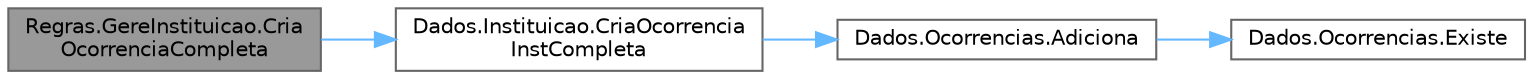 digraph "Regras.GereInstituicao.CriaOcorrenciaCompleta"
{
 // LATEX_PDF_SIZE
  bgcolor="transparent";
  edge [fontname=Helvetica,fontsize=10,labelfontname=Helvetica,labelfontsize=10];
  node [fontname=Helvetica,fontsize=10,shape=box,height=0.2,width=0.4];
  rankdir="LR";
  Node1 [id="Node000001",label="Regras.GereInstituicao.Cria\lOcorrenciaCompleta",height=0.2,width=0.4,color="gray40", fillcolor="grey60", style="filled", fontcolor="black",tooltip="Funcao que cria uma ocorrencia completa."];
  Node1 -> Node2 [id="edge1_Node000001_Node000002",color="steelblue1",style="solid",tooltip=" "];
  Node2 [id="Node000002",label="Dados.Instituicao.CriaOcorrencia\lInstCompleta",height=0.2,width=0.4,color="grey40", fillcolor="white", style="filled",URL="$class_dados_1_1_instituicao.html#a9d65237faf8d8c1e131f39094a852357",tooltip="Funcao que adiciona uma ocorrencia na lista de ocorrencias da instituicao."];
  Node2 -> Node3 [id="edge2_Node000002_Node000003",color="steelblue1",style="solid",tooltip=" "];
  Node3 [id="Node000003",label="Dados.Ocorrencias.Adiciona",height=0.2,width=0.4,color="grey40", fillcolor="white", style="filled",URL="$class_dados_1_1_ocorrencias.html#a80873f73dd8c9752a2ead8325cebfd94",tooltip="Funcao que adiciona uma ocorrencia num dicionario de ocorrencias."];
  Node3 -> Node4 [id="edge3_Node000003_Node000004",color="steelblue1",style="solid",tooltip=" "];
  Node4 [id="Node000004",label="Dados.Ocorrencias.Existe",height=0.2,width=0.4,color="grey40", fillcolor="white", style="filled",URL="$class_dados_1_1_ocorrencias.html#a20a96fa2cf9f59ff7b28be5bb2e07073",tooltip="Funcao que verifica se existe uma determinada ocorrencia num dicionario de ocorrencias."];
}
